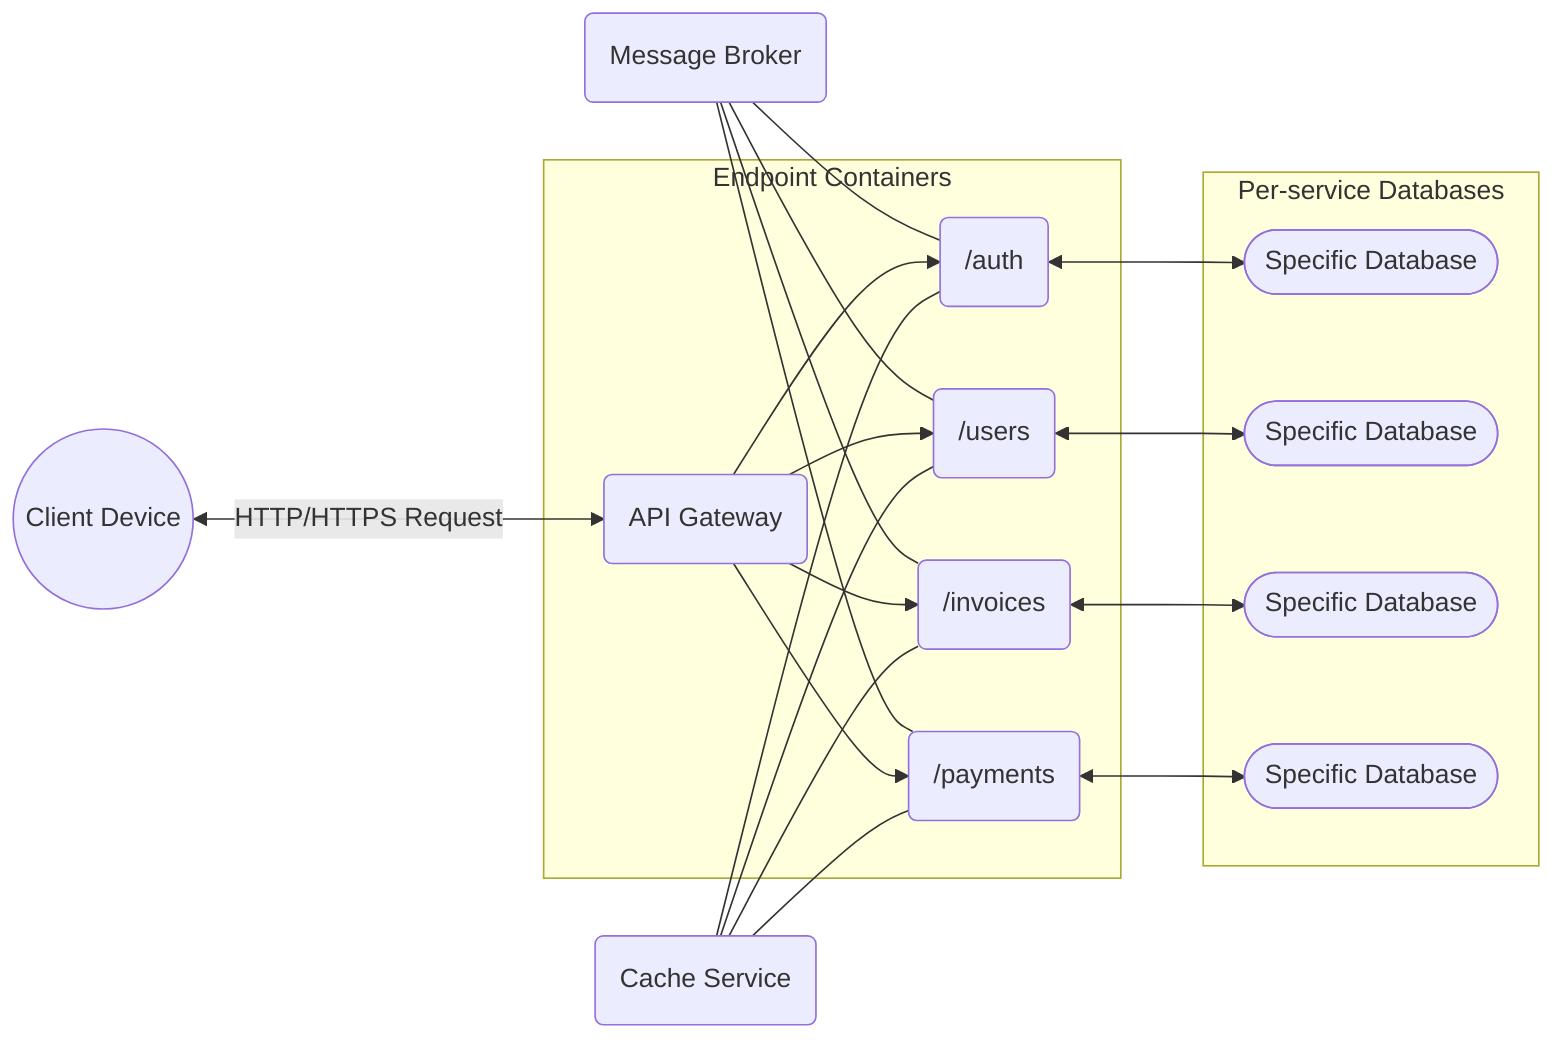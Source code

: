 graph LR
	A((Client Device)) <--> | HTTP/HTTPS Request | B(API Gateway)

	K(Message Broker) --- C
  K(Message Broker) --- E
  K(Message Broker) --- G
	K(Message Broker) --- I

  subgraph "Endpoint Containers"
	B --> C(/auth)
  B --> E(/users)
  B --> G(/invoices)
  B --> I(/payments)
	end

  subgraph "Per-service Databases"
  C <--> D([Specific Database])
  E <--> F([Specific Database])
  G <--> H([Specific Database])
  I <--> J([Specific Database])
  end  

	L(Cache Service) --- C
  L(Cache Service) --- E
  L(Cache Service) --- G
  L(Cache Service) --- I